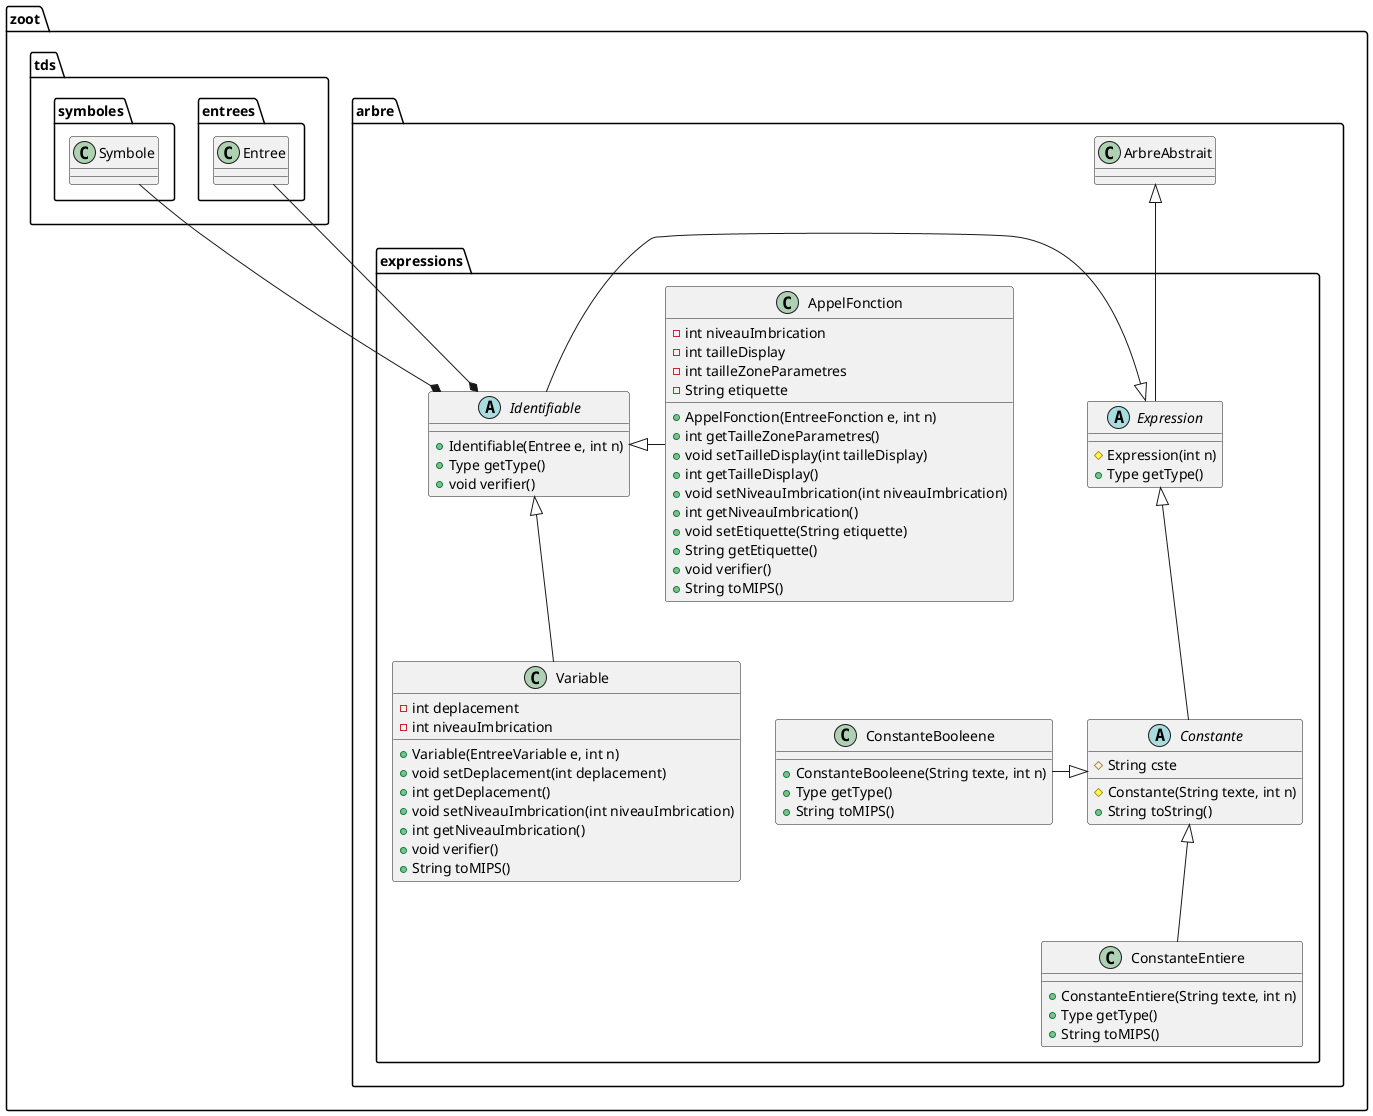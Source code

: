@startuml "Package expressions"
namespace zoot.arbre.expressions {
    ' Includes
    ' Classes
    abstract class Expression {
        # Expression(int n)
        + Type getType()
    }

    abstract class Constante {
        # String cste
        # Constante(String texte, int n)
        + String toString()
    }

    class ConstanteEntiere {
        + ConstanteEntiere(String texte, int n)
        + Type getType()
        + String toMIPS()
    }

    class ConstanteBooleene {
        + ConstanteBooleene(String texte, int n)
        + Type getType()
        + String toMIPS()

    }

    abstract class Identifiable {
        + Identifiable(Entree e, int n)
        + Type getType()
        + void verifier()
    }

    class Variable {
        - int deplacement
        - int niveauImbrication
        + Variable(EntreeVariable e, int n)
        + void setDeplacement(int deplacement)
        + int getDeplacement()
        + void setNiveauImbrication(int niveauImbrication)
        + int getNiveauImbrication()
        + void verifier()
        + String toMIPS()
    }

    class AppelFonction {
        - int niveauImbrication
        - int tailleDisplay
        - int tailleZoneParametres
        - String etiquette
        + AppelFonction(EntreeFonction e, int n)
        + int getTailleZoneParametres()
        + void setTailleDisplay(int tailleDisplay)
        + int getTailleDisplay()
        + void setNiveauImbrication(int niveauImbrication)
        + int getNiveauImbrication()
        + void setEtiquette(String etiquette)
        + String getEtiquette()
        + void verifier()
        + String toMIPS()
    }
    ' Relations entre les classes
    Expression -up-|> zoot.arbre.ArbreAbstrait
    Constante -up-|> Expression
    ConstanteEntiere -up-|> Constante
    ConstanteBooleene -right-|> Constante
    Identifiable *-up- zoot.tds.entrees.Entree
    Identifiable *-up- zoot.tds.symboles.Symbole
    Identifiable -left-|> Expression
    Variable -up-|> Identifiable
    AppelFonction -left-|> Identifiable
}
@enduml